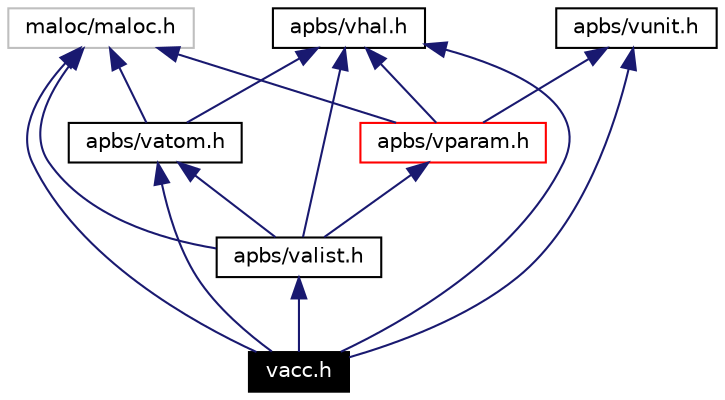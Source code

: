 digraph inheritance
{
  Node92 [shape="box",label="vacc.h",fontsize=10,height=0.2,width=0.4,fontname="Helvetica",color="black",style="filled" fontcolor="white"];
  Node93 -> Node92 [dir=back,color="midnightblue",fontsize=10,style="solid",fontname="Helvetica"];
  Node93 [shape="box",label="maloc/maloc.h",fontsize=10,height=0.2,width=0.4,fontname="Helvetica",color="grey75"];
  Node94 -> Node92 [dir=back,color="midnightblue",fontsize=10,style="solid",fontname="Helvetica"];
  Node94 [shape="box",label="apbs/vhal.h",fontsize=10,height=0.2,width=0.4,fontname="Helvetica",color="black",URL="$vhal_8h.html"];
  Node95 -> Node92 [dir=back,color="midnightblue",fontsize=10,style="solid",fontname="Helvetica"];
  Node95 [shape="box",label="apbs/valist.h",fontsize=10,height=0.2,width=0.4,fontname="Helvetica",color="black",URL="$valist_8h.html"];
  Node93 -> Node95 [dir=back,color="midnightblue",fontsize=10,style="solid",fontname="Helvetica"];
  Node94 -> Node95 [dir=back,color="midnightblue",fontsize=10,style="solid",fontname="Helvetica"];
  Node96 -> Node95 [dir=back,color="midnightblue",fontsize=10,style="solid",fontname="Helvetica"];
  Node96 [shape="box",label="apbs/vatom.h",fontsize=10,height=0.2,width=0.4,fontname="Helvetica",color="black",URL="$vatom_8h.html"];
  Node93 -> Node96 [dir=back,color="midnightblue",fontsize=10,style="solid",fontname="Helvetica"];
  Node94 -> Node96 [dir=back,color="midnightblue",fontsize=10,style="solid",fontname="Helvetica"];
  Node97 -> Node95 [dir=back,color="midnightblue",fontsize=10,style="solid",fontname="Helvetica"];
  Node97 [shape="box",label="apbs/vparam.h",fontsize=10,height=0.2,width=0.4,fontname="Helvetica",color="red",URL="$vparam_8h.html"];
  Node93 -> Node97 [dir=back,color="midnightblue",fontsize=10,style="solid",fontname="Helvetica"];
  Node94 -> Node97 [dir=back,color="midnightblue",fontsize=10,style="solid",fontname="Helvetica"];
  Node98 -> Node97 [dir=back,color="midnightblue",fontsize=10,style="solid",fontname="Helvetica"];
  Node98 [shape="box",label="apbs/vunit.h",fontsize=10,height=0.2,width=0.4,fontname="Helvetica",color="black",URL="$vunit_8h.html"];
  Node96 -> Node92 [dir=back,color="midnightblue",fontsize=10,style="solid",fontname="Helvetica"];
  Node98 -> Node92 [dir=back,color="midnightblue",fontsize=10,style="solid",fontname="Helvetica"];
}

